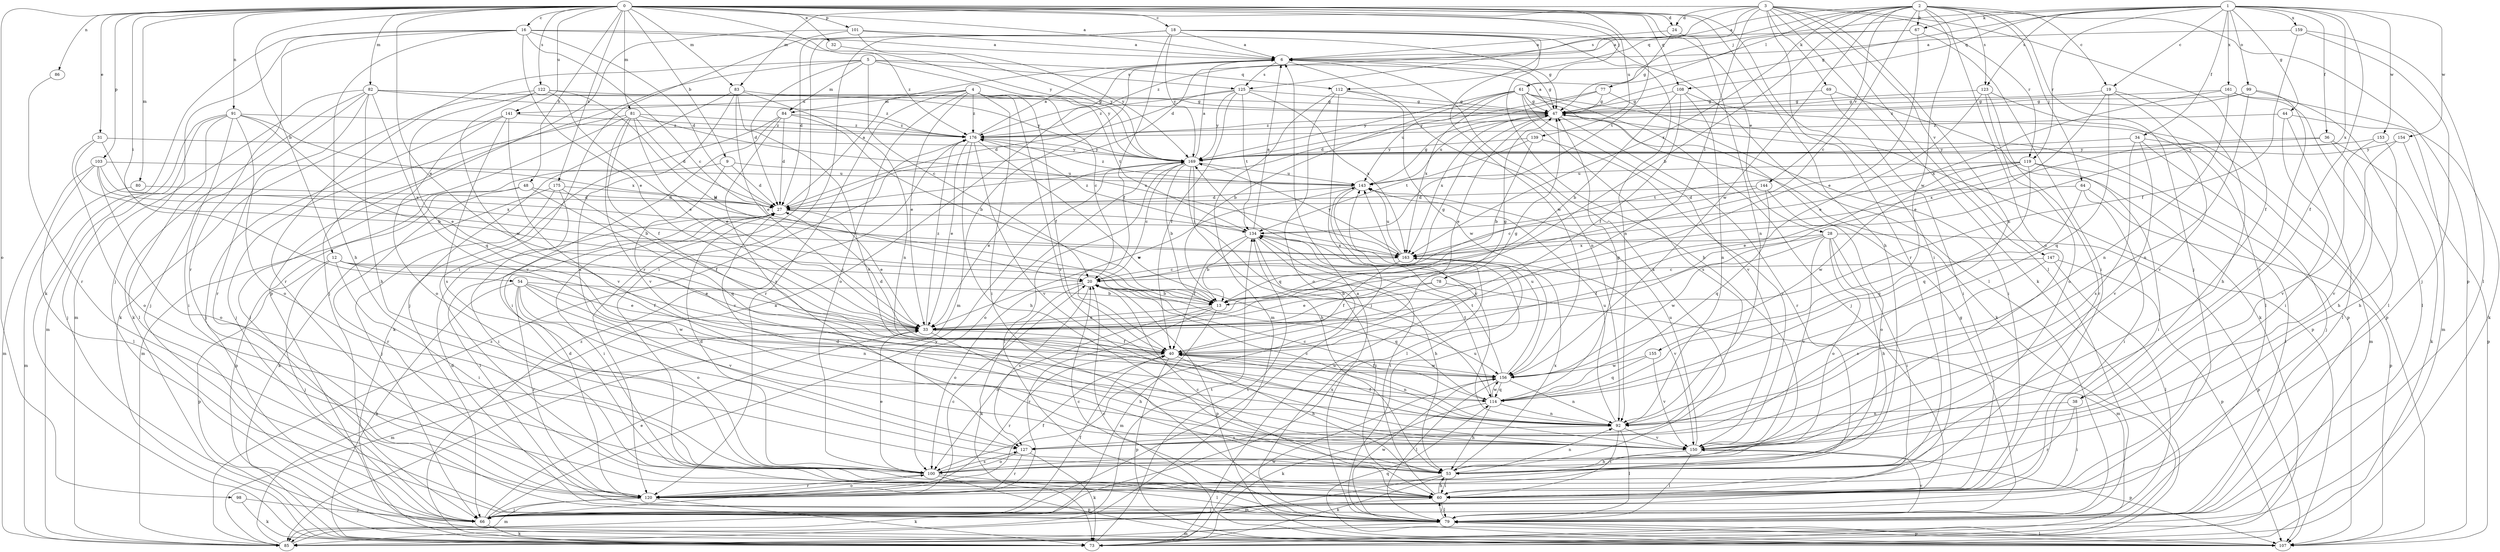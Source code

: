 strict digraph  {
0;
1;
2;
3;
4;
5;
6;
9;
12;
13;
16;
18;
19;
20;
24;
27;
28;
31;
32;
33;
34;
36;
38;
40;
44;
47;
48;
53;
54;
60;
61;
64;
66;
67;
69;
73;
77;
78;
79;
80;
81;
82;
83;
84;
85;
86;
91;
92;
98;
99;
100;
101;
103;
107;
108;
112;
114;
119;
120;
122;
123;
125;
127;
134;
139;
141;
143;
144;
147;
150;
153;
154;
155;
156;
159;
161;
163;
169;
175;
176;
0 -> 6  [label=a];
0 -> 9  [label=b];
0 -> 12  [label=b];
0 -> 16  [label=c];
0 -> 18  [label=c];
0 -> 24  [label=d];
0 -> 28  [label=e];
0 -> 31  [label=e];
0 -> 32  [label=e];
0 -> 33  [label=e];
0 -> 48  [label=h];
0 -> 53  [label=h];
0 -> 54  [label=i];
0 -> 60  [label=i];
0 -> 61  [label=j];
0 -> 80  [label=m];
0 -> 81  [label=m];
0 -> 82  [label=m];
0 -> 83  [label=m];
0 -> 86  [label=n];
0 -> 91  [label=n];
0 -> 98  [label=o];
0 -> 101  [label=p];
0 -> 103  [label=p];
0 -> 108  [label=q];
0 -> 122  [label=s];
0 -> 134  [label=t];
0 -> 139  [label=u];
0 -> 141  [label=u];
0 -> 169  [label=y];
0 -> 175  [label=z];
1 -> 19  [label=c];
1 -> 34  [label=f];
1 -> 36  [label=f];
1 -> 38  [label=f];
1 -> 44  [label=g];
1 -> 47  [label=g];
1 -> 61  [label=j];
1 -> 67  [label=k];
1 -> 99  [label=o];
1 -> 108  [label=q];
1 -> 119  [label=r];
1 -> 123  [label=s];
1 -> 153  [label=w];
1 -> 154  [label=w];
1 -> 159  [label=x];
1 -> 161  [label=x];
1 -> 163  [label=x];
2 -> 6  [label=a];
2 -> 13  [label=b];
2 -> 19  [label=c];
2 -> 20  [label=c];
2 -> 64  [label=j];
2 -> 66  [label=j];
2 -> 67  [label=k];
2 -> 77  [label=l];
2 -> 100  [label=o];
2 -> 107  [label=p];
2 -> 112  [label=q];
2 -> 123  [label=s];
2 -> 144  [label=v];
2 -> 155  [label=w];
2 -> 156  [label=w];
2 -> 163  [label=x];
3 -> 24  [label=d];
3 -> 27  [label=d];
3 -> 38  [label=f];
3 -> 69  [label=k];
3 -> 73  [label=k];
3 -> 78  [label=l];
3 -> 79  [label=l];
3 -> 83  [label=m];
3 -> 92  [label=n];
3 -> 119  [label=r];
3 -> 120  [label=r];
3 -> 125  [label=s];
3 -> 147  [label=v];
4 -> 20  [label=c];
4 -> 33  [label=e];
4 -> 40  [label=f];
4 -> 60  [label=i];
4 -> 84  [label=m];
4 -> 100  [label=o];
4 -> 120  [label=r];
4 -> 134  [label=t];
4 -> 141  [label=u];
4 -> 150  [label=v];
4 -> 176  [label=z];
5 -> 20  [label=c];
5 -> 27  [label=d];
5 -> 66  [label=j];
5 -> 84  [label=m];
5 -> 112  [label=q];
5 -> 120  [label=r];
5 -> 125  [label=s];
5 -> 169  [label=y];
6 -> 47  [label=g];
6 -> 85  [label=m];
6 -> 92  [label=n];
6 -> 125  [label=s];
9 -> 27  [label=d];
9 -> 85  [label=m];
9 -> 143  [label=u];
9 -> 150  [label=v];
12 -> 20  [label=c];
12 -> 33  [label=e];
12 -> 40  [label=f];
12 -> 60  [label=i];
12 -> 66  [label=j];
12 -> 107  [label=p];
13 -> 33  [label=e];
13 -> 47  [label=g];
13 -> 85  [label=m];
13 -> 100  [label=o];
13 -> 120  [label=r];
16 -> 6  [label=a];
16 -> 20  [label=c];
16 -> 27  [label=d];
16 -> 33  [label=e];
16 -> 53  [label=h];
16 -> 66  [label=j];
16 -> 73  [label=k];
16 -> 120  [label=r];
16 -> 176  [label=z];
18 -> 6  [label=a];
18 -> 27  [label=d];
18 -> 40  [label=f];
18 -> 53  [label=h];
18 -> 60  [label=i];
18 -> 79  [label=l];
18 -> 92  [label=n];
18 -> 120  [label=r];
18 -> 156  [label=w];
18 -> 169  [label=y];
19 -> 33  [label=e];
19 -> 47  [label=g];
19 -> 53  [label=h];
19 -> 114  [label=q];
19 -> 150  [label=v];
20 -> 13  [label=b];
20 -> 73  [label=k];
20 -> 100  [label=o];
20 -> 107  [label=p];
20 -> 114  [label=q];
20 -> 127  [label=s];
24 -> 6  [label=a];
24 -> 47  [label=g];
24 -> 92  [label=n];
27 -> 6  [label=a];
27 -> 33  [label=e];
27 -> 60  [label=i];
27 -> 79  [label=l];
27 -> 134  [label=t];
28 -> 40  [label=f];
28 -> 53  [label=h];
28 -> 60  [label=i];
28 -> 100  [label=o];
28 -> 107  [label=p];
28 -> 150  [label=v];
28 -> 156  [label=w];
28 -> 163  [label=x];
31 -> 13  [label=b];
31 -> 100  [label=o];
31 -> 163  [label=x];
31 -> 169  [label=y];
32 -> 169  [label=y];
33 -> 40  [label=f];
33 -> 47  [label=g];
33 -> 53  [label=h];
33 -> 85  [label=m];
33 -> 176  [label=z];
34 -> 66  [label=j];
34 -> 85  [label=m];
34 -> 127  [label=s];
34 -> 150  [label=v];
34 -> 169  [label=y];
36 -> 53  [label=h];
36 -> 73  [label=k];
36 -> 163  [label=x];
36 -> 169  [label=y];
38 -> 60  [label=i];
38 -> 92  [label=n];
38 -> 120  [label=r];
40 -> 27  [label=d];
40 -> 47  [label=g];
40 -> 53  [label=h];
40 -> 92  [label=n];
40 -> 107  [label=p];
40 -> 120  [label=r];
40 -> 156  [label=w];
44 -> 60  [label=i];
44 -> 79  [label=l];
44 -> 85  [label=m];
44 -> 176  [label=z];
47 -> 6  [label=a];
47 -> 33  [label=e];
47 -> 107  [label=p];
47 -> 120  [label=r];
47 -> 143  [label=u];
47 -> 163  [label=x];
47 -> 176  [label=z];
48 -> 27  [label=d];
48 -> 107  [label=p];
48 -> 114  [label=q];
48 -> 120  [label=r];
53 -> 6  [label=a];
53 -> 27  [label=d];
53 -> 60  [label=i];
53 -> 73  [label=k];
53 -> 85  [label=m];
53 -> 92  [label=n];
53 -> 163  [label=x];
54 -> 13  [label=b];
54 -> 33  [label=e];
54 -> 73  [label=k];
54 -> 92  [label=n];
54 -> 100  [label=o];
54 -> 120  [label=r];
54 -> 150  [label=v];
54 -> 156  [label=w];
60 -> 20  [label=c];
60 -> 53  [label=h];
60 -> 66  [label=j];
60 -> 79  [label=l];
60 -> 134  [label=t];
61 -> 13  [label=b];
61 -> 47  [label=g];
61 -> 66  [label=j];
61 -> 73  [label=k];
61 -> 107  [label=p];
61 -> 127  [label=s];
61 -> 143  [label=u];
61 -> 150  [label=v];
61 -> 163  [label=x];
61 -> 169  [label=y];
64 -> 27  [label=d];
64 -> 60  [label=i];
64 -> 107  [label=p];
64 -> 114  [label=q];
66 -> 20  [label=c];
66 -> 33  [label=e];
66 -> 40  [label=f];
66 -> 73  [label=k];
66 -> 163  [label=x];
66 -> 169  [label=y];
67 -> 6  [label=a];
67 -> 33  [label=e];
67 -> 60  [label=i];
67 -> 176  [label=z];
69 -> 47  [label=g];
69 -> 60  [label=i];
69 -> 73  [label=k];
73 -> 134  [label=t];
73 -> 143  [label=u];
73 -> 156  [label=w];
73 -> 176  [label=z];
77 -> 27  [label=d];
77 -> 47  [label=g];
77 -> 60  [label=i];
77 -> 169  [label=y];
78 -> 13  [label=b];
78 -> 33  [label=e];
78 -> 85  [label=m];
79 -> 6  [label=a];
79 -> 20  [label=c];
79 -> 27  [label=d];
79 -> 47  [label=g];
79 -> 60  [label=i];
79 -> 85  [label=m];
79 -> 107  [label=p];
79 -> 143  [label=u];
79 -> 150  [label=v];
79 -> 156  [label=w];
80 -> 27  [label=d];
80 -> 85  [label=m];
81 -> 27  [label=d];
81 -> 33  [label=e];
81 -> 40  [label=f];
81 -> 66  [label=j];
81 -> 79  [label=l];
81 -> 150  [label=v];
81 -> 163  [label=x];
81 -> 176  [label=z];
82 -> 47  [label=g];
82 -> 53  [label=h];
82 -> 66  [label=j];
82 -> 73  [label=k];
82 -> 85  [label=m];
82 -> 120  [label=r];
82 -> 150  [label=v];
82 -> 169  [label=y];
82 -> 176  [label=z];
83 -> 33  [label=e];
83 -> 47  [label=g];
83 -> 66  [label=j];
83 -> 92  [label=n];
83 -> 127  [label=s];
83 -> 150  [label=v];
84 -> 13  [label=b];
84 -> 27  [label=d];
84 -> 60  [label=i];
84 -> 73  [label=k];
84 -> 127  [label=s];
84 -> 176  [label=z];
85 -> 6  [label=a];
85 -> 134  [label=t];
85 -> 176  [label=z];
86 -> 120  [label=r];
91 -> 33  [label=e];
91 -> 60  [label=i];
91 -> 66  [label=j];
91 -> 79  [label=l];
91 -> 85  [label=m];
91 -> 100  [label=o];
91 -> 163  [label=x];
91 -> 176  [label=z];
92 -> 20  [label=c];
92 -> 40  [label=f];
92 -> 60  [label=i];
92 -> 79  [label=l];
92 -> 127  [label=s];
92 -> 143  [label=u];
92 -> 150  [label=v];
92 -> 169  [label=y];
98 -> 66  [label=j];
98 -> 73  [label=k];
99 -> 47  [label=g];
99 -> 79  [label=l];
99 -> 92  [label=n];
99 -> 150  [label=v];
99 -> 176  [label=z];
100 -> 27  [label=d];
100 -> 33  [label=e];
100 -> 79  [label=l];
100 -> 107  [label=p];
100 -> 120  [label=r];
100 -> 127  [label=s];
101 -> 6  [label=a];
101 -> 47  [label=g];
101 -> 60  [label=i];
101 -> 107  [label=p];
101 -> 169  [label=y];
103 -> 13  [label=b];
103 -> 79  [label=l];
103 -> 85  [label=m];
103 -> 100  [label=o];
103 -> 143  [label=u];
103 -> 163  [label=x];
107 -> 20  [label=c];
107 -> 79  [label=l];
107 -> 114  [label=q];
108 -> 13  [label=b];
108 -> 40  [label=f];
108 -> 47  [label=g];
108 -> 92  [label=n];
108 -> 107  [label=p];
112 -> 47  [label=g];
112 -> 66  [label=j];
112 -> 85  [label=m];
112 -> 100  [label=o];
112 -> 156  [label=w];
114 -> 20  [label=c];
114 -> 47  [label=g];
114 -> 53  [label=h];
114 -> 73  [label=k];
114 -> 92  [label=n];
114 -> 134  [label=t];
114 -> 156  [label=w];
119 -> 33  [label=e];
119 -> 60  [label=i];
119 -> 79  [label=l];
119 -> 114  [label=q];
119 -> 134  [label=t];
119 -> 143  [label=u];
119 -> 156  [label=w];
120 -> 27  [label=d];
120 -> 40  [label=f];
120 -> 66  [label=j];
120 -> 73  [label=k];
120 -> 85  [label=m];
120 -> 100  [label=o];
122 -> 13  [label=b];
122 -> 33  [label=e];
122 -> 47  [label=g];
122 -> 73  [label=k];
122 -> 114  [label=q];
122 -> 156  [label=w];
123 -> 33  [label=e];
123 -> 47  [label=g];
123 -> 79  [label=l];
123 -> 100  [label=o];
123 -> 120  [label=r];
125 -> 27  [label=d];
125 -> 40  [label=f];
125 -> 47  [label=g];
125 -> 134  [label=t];
125 -> 163  [label=x];
125 -> 169  [label=y];
125 -> 176  [label=z];
127 -> 73  [label=k];
127 -> 100  [label=o];
127 -> 120  [label=r];
134 -> 6  [label=a];
134 -> 13  [label=b];
134 -> 40  [label=f];
134 -> 53  [label=h];
134 -> 60  [label=i];
134 -> 163  [label=x];
134 -> 176  [label=z];
139 -> 13  [label=b];
139 -> 134  [label=t];
139 -> 150  [label=v];
139 -> 169  [label=y];
141 -> 66  [label=j];
141 -> 100  [label=o];
141 -> 127  [label=s];
141 -> 150  [label=v];
141 -> 176  [label=z];
143 -> 27  [label=d];
143 -> 33  [label=e];
143 -> 47  [label=g];
143 -> 79  [label=l];
143 -> 176  [label=z];
144 -> 20  [label=c];
144 -> 27  [label=d];
144 -> 100  [label=o];
144 -> 114  [label=q];
147 -> 20  [label=c];
147 -> 79  [label=l];
147 -> 107  [label=p];
147 -> 127  [label=s];
150 -> 53  [label=h];
150 -> 79  [label=l];
150 -> 107  [label=p];
150 -> 143  [label=u];
153 -> 53  [label=h];
153 -> 150  [label=v];
153 -> 169  [label=y];
154 -> 107  [label=p];
154 -> 150  [label=v];
154 -> 169  [label=y];
155 -> 114  [label=q];
155 -> 150  [label=v];
155 -> 156  [label=w];
156 -> 40  [label=f];
156 -> 79  [label=l];
156 -> 92  [label=n];
156 -> 114  [label=q];
156 -> 134  [label=t];
156 -> 143  [label=u];
159 -> 6  [label=a];
159 -> 40  [label=f];
159 -> 66  [label=j];
159 -> 79  [label=l];
161 -> 47  [label=g];
161 -> 73  [label=k];
161 -> 79  [label=l];
161 -> 92  [label=n];
161 -> 163  [label=x];
163 -> 20  [label=c];
163 -> 40  [label=f];
163 -> 143  [label=u];
163 -> 150  [label=v];
163 -> 169  [label=y];
169 -> 6  [label=a];
169 -> 13  [label=b];
169 -> 20  [label=c];
169 -> 33  [label=e];
169 -> 53  [label=h];
169 -> 79  [label=l];
169 -> 100  [label=o];
169 -> 114  [label=q];
169 -> 143  [label=u];
175 -> 27  [label=d];
175 -> 40  [label=f];
175 -> 60  [label=i];
175 -> 66  [label=j];
175 -> 73  [label=k];
176 -> 6  [label=a];
176 -> 33  [label=e];
176 -> 53  [label=h];
176 -> 150  [label=v];
176 -> 156  [label=w];
176 -> 169  [label=y];
}
